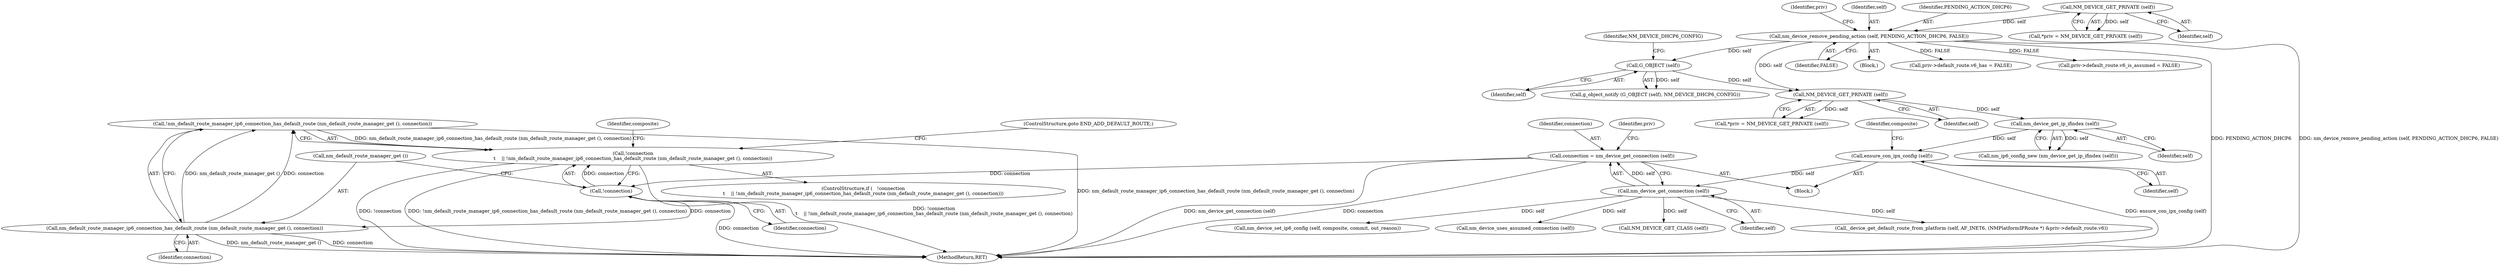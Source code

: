 digraph "0_NetworkManager_d5fc88e573fa58b93034b04d35a2454f5d28cad9@API" {
"1006059" [label="(Call,!nm_default_route_manager_ip6_connection_has_default_route (nm_default_route_manager_get (), connection))"];
"1006060" [label="(Call,nm_default_route_manager_ip6_connection_has_default_route (nm_default_route_manager_get (), connection))"];
"1006057" [label="(Call,!connection)"];
"1006021" [label="(Call,connection = nm_device_get_connection (self))"];
"1006023" [label="(Call,nm_device_get_connection (self))"];
"1005963" [label="(Call,ensure_con_ipx_config (self))"];
"1005961" [label="(Call,nm_device_get_ip_ifindex (self))"];
"1005951" [label="(Call,NM_DEVICE_GET_PRIVATE (self))"];
"1005944" [label="(Call,G_OBJECT (self))"];
"1005929" [label="(Call,nm_device_remove_pending_action (self, PENDING_ACTION_DHCP6, FALSE))"];
"1005883" [label="(Call,NM_DEVICE_GET_PRIVATE (self))"];
"1006056" [label="(Call,!connection\n\t    || !nm_default_route_manager_ip6_connection_has_default_route (nm_default_route_manager_get (), connection))"];
"1005932" [label="(Identifier,FALSE)"];
"1006067" [label="(Identifier,composite)"];
"1005951" [label="(Call,NM_DEVICE_GET_PRIVATE (self))"];
"1006060" [label="(Call,nm_default_route_manager_ip6_connection_has_default_route (nm_default_route_manager_get (), connection))"];
"1005943" [label="(Call,g_object_notify (G_OBJECT (self), NM_DEVICE_DHCP6_CONFIG))"];
"1006058" [label="(Identifier,connection)"];
"1005962" [label="(Identifier,self)"];
"1005945" [label="(Identifier,self)"];
"1006191" [label="(Call,_device_get_default_route_from_platform (self, AF_INET6, (NMPlatformIPRoute *) &priv->default_route.v6))"];
"1005944" [label="(Call,G_OBJECT (self))"];
"1005946" [label="(Identifier,NM_DEVICE_DHCP6_CONFIG)"];
"1006055" [label="(ControlStructure,if (   !connection\n\t    || !nm_default_route_manager_ip6_connection_has_default_route (nm_default_route_manager_get (), connection)))"];
"1006021" [label="(Call,connection = nm_device_get_connection (self))"];
"1005929" [label="(Call,nm_device_remove_pending_action (self, PENDING_ACTION_DHCP6, FALSE))"];
"1006057" [label="(Call,!connection)"];
"1005930" [label="(Identifier,self)"];
"1006062" [label="(Identifier,connection)"];
"1005931" [label="(Identifier,PENDING_ACTION_DHCP6)"];
"1006022" [label="(Identifier,connection)"];
"1005947" [label="(Block,)"];
"1006061" [label="(Call,nm_default_route_manager_get ())"];
"1005949" [label="(Call,*priv = NM_DEVICE_GET_PRIVATE (self))"];
"1006225" [label="(Call,nm_device_set_ip6_config (self, composite, commit, out_reason))"];
"1005963" [label="(Call,ensure_con_ipx_config (self))"];
"1005952" [label="(Identifier,self)"];
"1005960" [label="(Call,nm_ip6_config_new (nm_device_get_ip_ifindex (self)))"];
"1006063" [label="(ControlStructure,goto END_ADD_DEFAULT_ROUTE;)"];
"1005966" [label="(Identifier,composite)"];
"1005879" [label="(Block,)"];
"1005961" [label="(Call,nm_device_get_ip_ifindex (self))"];
"1005964" [label="(Identifier,self)"];
"1005883" [label="(Call,NM_DEVICE_GET_PRIVATE (self))"];
"1005881" [label="(Call,*priv = NM_DEVICE_GET_PRIVATE (self))"];
"1005935" [label="(Identifier,priv)"];
"1006056" [label="(Call,!connection\n\t    || !nm_default_route_manager_ip6_connection_has_default_route (nm_default_route_manager_get (), connection))"];
"1006059" [label="(Call,!nm_default_route_manager_ip6_connection_has_default_route (nm_default_route_manager_get (), connection))"];
"1006045" [label="(Call,nm_device_uses_assumed_connection (self))"];
"1006028" [label="(Identifier,priv)"];
"1006217" [label="(Call,NM_DEVICE_GET_CLASS (self))"];
"1006025" [label="(Call,priv->default_route.v6_has = FALSE)"];
"1006023" [label="(Call,nm_device_get_connection (self))"];
"1007368" [label="(MethodReturn,RET)"];
"1005884" [label="(Identifier,self)"];
"1006048" [label="(Call,priv->default_route.v6_is_assumed = FALSE)"];
"1006024" [label="(Identifier,self)"];
"1006059" -> "1006056"  [label="AST: "];
"1006059" -> "1006060"  [label="CFG: "];
"1006060" -> "1006059"  [label="AST: "];
"1006056" -> "1006059"  [label="CFG: "];
"1006059" -> "1007368"  [label="DDG: nm_default_route_manager_ip6_connection_has_default_route (nm_default_route_manager_get (), connection)"];
"1006059" -> "1006056"  [label="DDG: nm_default_route_manager_ip6_connection_has_default_route (nm_default_route_manager_get (), connection)"];
"1006060" -> "1006059"  [label="DDG: nm_default_route_manager_get ()"];
"1006060" -> "1006059"  [label="DDG: connection"];
"1006060" -> "1006062"  [label="CFG: "];
"1006061" -> "1006060"  [label="AST: "];
"1006062" -> "1006060"  [label="AST: "];
"1006060" -> "1007368"  [label="DDG: nm_default_route_manager_get ()"];
"1006060" -> "1007368"  [label="DDG: connection"];
"1006057" -> "1006060"  [label="DDG: connection"];
"1006057" -> "1006056"  [label="AST: "];
"1006057" -> "1006058"  [label="CFG: "];
"1006058" -> "1006057"  [label="AST: "];
"1006061" -> "1006057"  [label="CFG: "];
"1006056" -> "1006057"  [label="CFG: "];
"1006057" -> "1007368"  [label="DDG: connection"];
"1006057" -> "1006056"  [label="DDG: connection"];
"1006021" -> "1006057"  [label="DDG: connection"];
"1006021" -> "1005947"  [label="AST: "];
"1006021" -> "1006023"  [label="CFG: "];
"1006022" -> "1006021"  [label="AST: "];
"1006023" -> "1006021"  [label="AST: "];
"1006028" -> "1006021"  [label="CFG: "];
"1006021" -> "1007368"  [label="DDG: nm_device_get_connection (self)"];
"1006021" -> "1007368"  [label="DDG: connection"];
"1006023" -> "1006021"  [label="DDG: self"];
"1006023" -> "1006024"  [label="CFG: "];
"1006024" -> "1006023"  [label="AST: "];
"1005963" -> "1006023"  [label="DDG: self"];
"1006023" -> "1006045"  [label="DDG: self"];
"1006023" -> "1006191"  [label="DDG: self"];
"1006023" -> "1006217"  [label="DDG: self"];
"1006023" -> "1006225"  [label="DDG: self"];
"1005963" -> "1005947"  [label="AST: "];
"1005963" -> "1005964"  [label="CFG: "];
"1005964" -> "1005963"  [label="AST: "];
"1005966" -> "1005963"  [label="CFG: "];
"1005963" -> "1007368"  [label="DDG: ensure_con_ipx_config (self)"];
"1005961" -> "1005963"  [label="DDG: self"];
"1005961" -> "1005960"  [label="AST: "];
"1005961" -> "1005962"  [label="CFG: "];
"1005962" -> "1005961"  [label="AST: "];
"1005960" -> "1005961"  [label="CFG: "];
"1005961" -> "1005960"  [label="DDG: self"];
"1005951" -> "1005961"  [label="DDG: self"];
"1005951" -> "1005949"  [label="AST: "];
"1005951" -> "1005952"  [label="CFG: "];
"1005952" -> "1005951"  [label="AST: "];
"1005949" -> "1005951"  [label="CFG: "];
"1005951" -> "1005949"  [label="DDG: self"];
"1005944" -> "1005951"  [label="DDG: self"];
"1005929" -> "1005951"  [label="DDG: self"];
"1005944" -> "1005943"  [label="AST: "];
"1005944" -> "1005945"  [label="CFG: "];
"1005945" -> "1005944"  [label="AST: "];
"1005946" -> "1005944"  [label="CFG: "];
"1005944" -> "1005943"  [label="DDG: self"];
"1005929" -> "1005944"  [label="DDG: self"];
"1005929" -> "1005879"  [label="AST: "];
"1005929" -> "1005932"  [label="CFG: "];
"1005930" -> "1005929"  [label="AST: "];
"1005931" -> "1005929"  [label="AST: "];
"1005932" -> "1005929"  [label="AST: "];
"1005935" -> "1005929"  [label="CFG: "];
"1005929" -> "1007368"  [label="DDG: nm_device_remove_pending_action (self, PENDING_ACTION_DHCP6, FALSE)"];
"1005929" -> "1007368"  [label="DDG: PENDING_ACTION_DHCP6"];
"1005883" -> "1005929"  [label="DDG: self"];
"1005929" -> "1006025"  [label="DDG: FALSE"];
"1005929" -> "1006048"  [label="DDG: FALSE"];
"1005883" -> "1005881"  [label="AST: "];
"1005883" -> "1005884"  [label="CFG: "];
"1005884" -> "1005883"  [label="AST: "];
"1005881" -> "1005883"  [label="CFG: "];
"1005883" -> "1005881"  [label="DDG: self"];
"1006056" -> "1006055"  [label="AST: "];
"1006063" -> "1006056"  [label="CFG: "];
"1006067" -> "1006056"  [label="CFG: "];
"1006056" -> "1007368"  [label="DDG: !connection"];
"1006056" -> "1007368"  [label="DDG: !nm_default_route_manager_ip6_connection_has_default_route (nm_default_route_manager_get (), connection)"];
"1006056" -> "1007368"  [label="DDG: !connection\n\t    || !nm_default_route_manager_ip6_connection_has_default_route (nm_default_route_manager_get (), connection)"];
}
